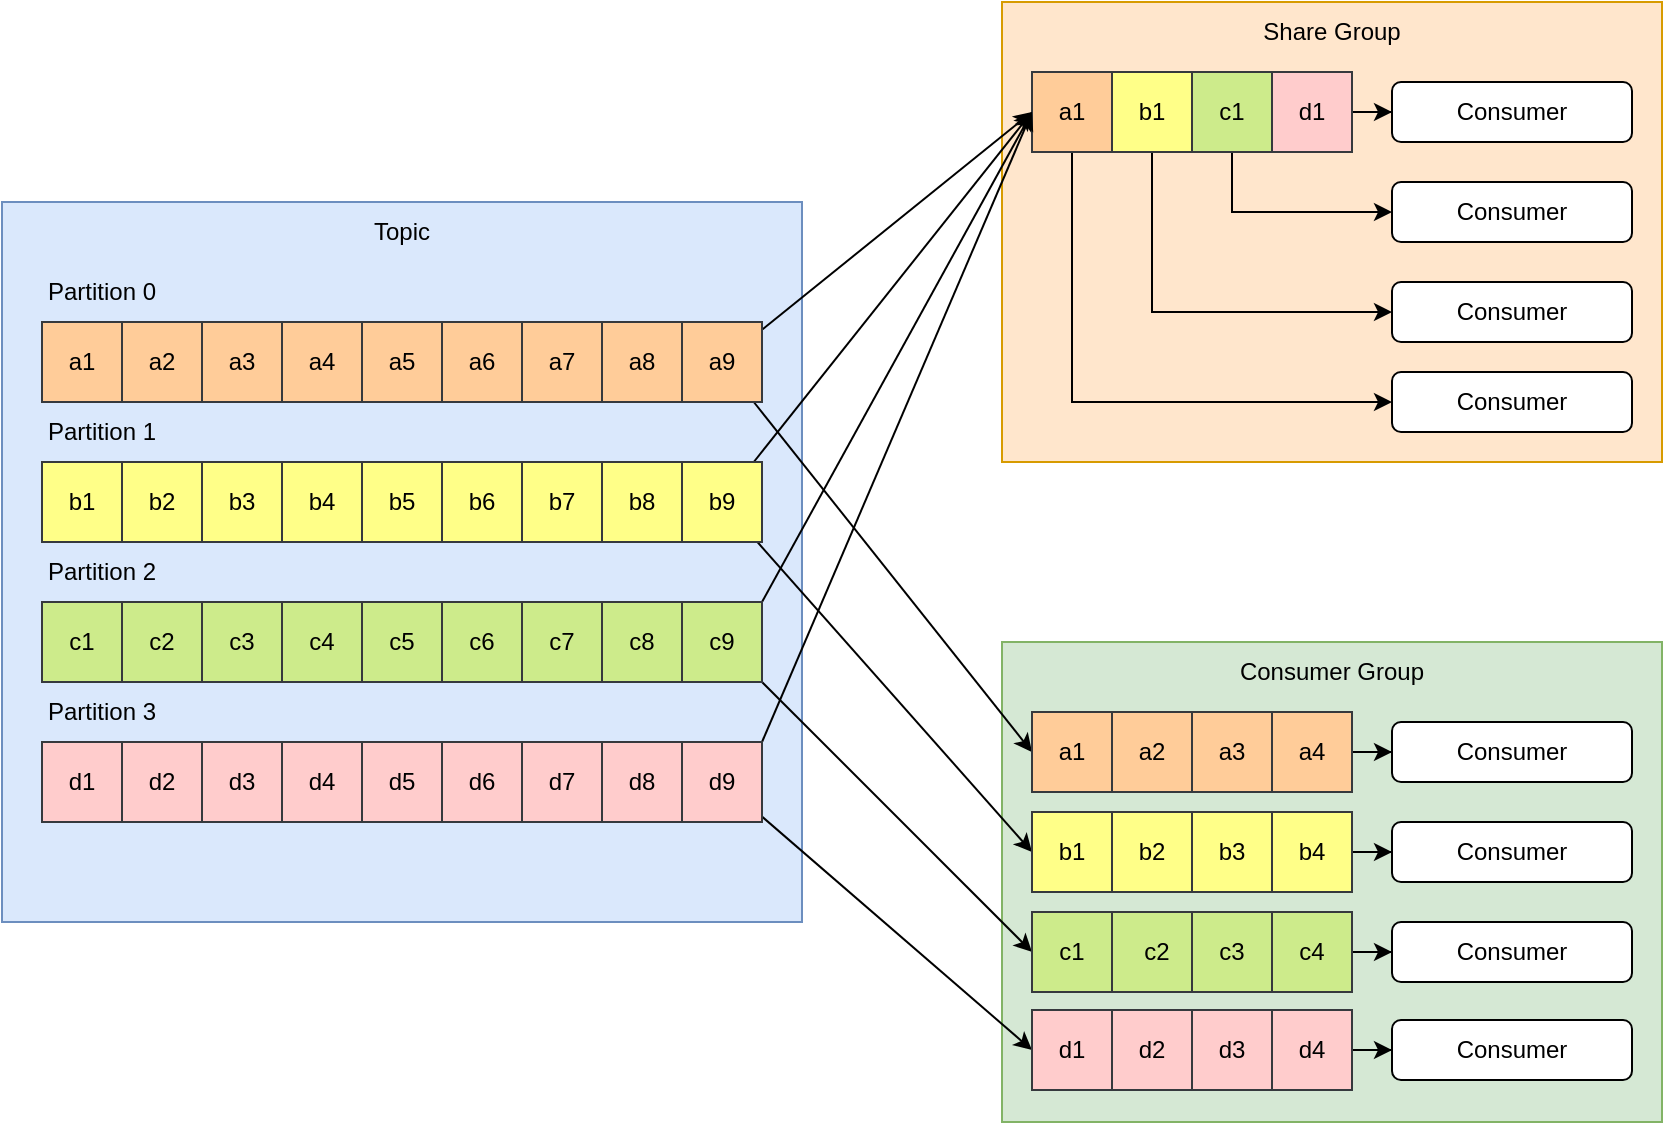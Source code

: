 <mxfile version="26.0.10">
  <diagram name="페이지-1" id="VSJfs2gLKaBCTvdECcsm">
    <mxGraphModel dx="749" dy="2241" grid="1" gridSize="10" guides="1" tooltips="1" connect="1" arrows="1" fold="1" page="1" pageScale="1" pageWidth="1169" pageHeight="827" math="0" shadow="0">
      <root>
        <mxCell id="0" />
        <mxCell id="1" parent="0" />
        <mxCell id="Ubx6y_saQAC8eA4pea3f-40" value="" style="rounded=0;whiteSpace=wrap;html=1;fillColor=#d5e8d4;strokeColor=#82b366;" vertex="1" parent="1">
          <mxGeometry x="540" y="260" width="330" height="240" as="geometry" />
        </mxCell>
        <mxCell id="Xm3YG5wuzKY42tiBY8h3-22" value="" style="rounded=0;whiteSpace=wrap;html=1;fillColor=#ffe6cc;strokeColor=#d79b00;" parent="1" vertex="1">
          <mxGeometry x="540" y="-60" width="330" height="230" as="geometry" />
        </mxCell>
        <mxCell id="Xm3YG5wuzKY42tiBY8h3-1" value="" style="rounded=0;whiteSpace=wrap;html=1;fillColor=#dae8fc;strokeColor=#6c8ebf;" parent="1" vertex="1">
          <mxGeometry x="40" y="40" width="400" height="360" as="geometry" />
        </mxCell>
        <mxCell id="Xm3YG5wuzKY42tiBY8h3-2" value="a1" style="rounded=0;whiteSpace=wrap;html=1;fillColor=#ffcc99;strokeColor=#36393d;" parent="1" vertex="1">
          <mxGeometry x="60" y="100" width="40" height="40" as="geometry" />
        </mxCell>
        <mxCell id="Xm3YG5wuzKY42tiBY8h3-3" value="a2" style="rounded=0;whiteSpace=wrap;html=1;fillColor=#ffcc99;strokeColor=#36393d;" parent="1" vertex="1">
          <mxGeometry x="100" y="100" width="40" height="40" as="geometry" />
        </mxCell>
        <mxCell id="Xm3YG5wuzKY42tiBY8h3-4" value="a3" style="rounded=0;whiteSpace=wrap;html=1;fillColor=#ffcc99;strokeColor=#36393d;" parent="1" vertex="1">
          <mxGeometry x="140" y="100" width="40" height="40" as="geometry" />
        </mxCell>
        <mxCell id="Xm3YG5wuzKY42tiBY8h3-5" value="a4" style="rounded=0;whiteSpace=wrap;html=1;fillColor=#ffcc99;strokeColor=#36393d;" parent="1" vertex="1">
          <mxGeometry x="180" y="100" width="40" height="40" as="geometry" />
        </mxCell>
        <mxCell id="Xm3YG5wuzKY42tiBY8h3-6" value="a5" style="rounded=0;whiteSpace=wrap;html=1;fillColor=#ffcc99;strokeColor=#36393d;" parent="1" vertex="1">
          <mxGeometry x="220" y="100" width="40" height="40" as="geometry" />
        </mxCell>
        <mxCell id="Xm3YG5wuzKY42tiBY8h3-7" value="a6" style="rounded=0;whiteSpace=wrap;html=1;fillColor=#ffcc99;strokeColor=#36393d;" parent="1" vertex="1">
          <mxGeometry x="260" y="100" width="40" height="40" as="geometry" />
        </mxCell>
        <mxCell id="Xm3YG5wuzKY42tiBY8h3-8" value="a7" style="rounded=0;whiteSpace=wrap;html=1;fillColor=#ffcc99;strokeColor=#36393d;" parent="1" vertex="1">
          <mxGeometry x="300" y="100" width="40" height="40" as="geometry" />
        </mxCell>
        <mxCell id="Xm3YG5wuzKY42tiBY8h3-9" value="a8" style="rounded=0;whiteSpace=wrap;html=1;fillColor=#ffcc99;strokeColor=#36393d;" parent="1" vertex="1">
          <mxGeometry x="340" y="100" width="40" height="40" as="geometry" />
        </mxCell>
        <mxCell id="Ubx6y_saQAC8eA4pea3f-81" style="rounded=0;orthogonalLoop=1;jettySize=auto;html=1;entryX=0;entryY=0.5;entryDx=0;entryDy=0;" edge="1" parent="1" source="Xm3YG5wuzKY42tiBY8h3-10" target="Xm3YG5wuzKY42tiBY8h3-11">
          <mxGeometry relative="1" as="geometry" />
        </mxCell>
        <mxCell id="Ubx6y_saQAC8eA4pea3f-85" style="rounded=0;orthogonalLoop=1;jettySize=auto;html=1;entryX=0;entryY=0.5;entryDx=0;entryDy=0;" edge="1" parent="1" source="Xm3YG5wuzKY42tiBY8h3-10" target="Ubx6y_saQAC8eA4pea3f-42">
          <mxGeometry relative="1" as="geometry" />
        </mxCell>
        <mxCell id="Xm3YG5wuzKY42tiBY8h3-10" value="a9" style="rounded=0;whiteSpace=wrap;html=1;fillColor=#ffcc99;strokeColor=#36393d;" parent="1" vertex="1">
          <mxGeometry x="380" y="100" width="40" height="40" as="geometry" />
        </mxCell>
        <mxCell id="Ubx6y_saQAC8eA4pea3f-39" style="edgeStyle=orthogonalEdgeStyle;rounded=0;orthogonalLoop=1;jettySize=auto;html=1;entryX=0;entryY=0.5;entryDx=0;entryDy=0;" edge="1" parent="1" source="Xm3YG5wuzKY42tiBY8h3-11" target="Ubx6y_saQAC8eA4pea3f-35">
          <mxGeometry relative="1" as="geometry">
            <Array as="points">
              <mxPoint x="575" y="140" />
            </Array>
          </mxGeometry>
        </mxCell>
        <mxCell id="Xm3YG5wuzKY42tiBY8h3-11" value="a1" style="rounded=0;whiteSpace=wrap;html=1;fillColor=#ffcc99;strokeColor=#36393d;" parent="1" vertex="1">
          <mxGeometry x="555" y="-25" width="40" height="40" as="geometry" />
        </mxCell>
        <mxCell id="Ubx6y_saQAC8eA4pea3f-38" style="edgeStyle=orthogonalEdgeStyle;rounded=0;orthogonalLoop=1;jettySize=auto;html=1;entryX=0;entryY=0.5;entryDx=0;entryDy=0;" edge="1" parent="1" source="Xm3YG5wuzKY42tiBY8h3-12" target="Ubx6y_saQAC8eA4pea3f-34">
          <mxGeometry relative="1" as="geometry">
            <Array as="points">
              <mxPoint x="615" y="95" />
            </Array>
          </mxGeometry>
        </mxCell>
        <mxCell id="Xm3YG5wuzKY42tiBY8h3-12" value="b1" style="rounded=0;whiteSpace=wrap;html=1;fillColor=#ffff88;strokeColor=#36393d;" parent="1" vertex="1">
          <mxGeometry x="595" y="-25" width="40" height="40" as="geometry" />
        </mxCell>
        <mxCell id="Ubx6y_saQAC8eA4pea3f-37" style="edgeStyle=orthogonalEdgeStyle;rounded=0;orthogonalLoop=1;jettySize=auto;html=1;entryX=0;entryY=0.5;entryDx=0;entryDy=0;" edge="1" parent="1" source="Xm3YG5wuzKY42tiBY8h3-13" target="Ubx6y_saQAC8eA4pea3f-33">
          <mxGeometry relative="1" as="geometry">
            <Array as="points">
              <mxPoint x="655" y="45" />
            </Array>
          </mxGeometry>
        </mxCell>
        <mxCell id="Xm3YG5wuzKY42tiBY8h3-13" value="c1" style="rounded=0;whiteSpace=wrap;html=1;fillColor=#cdeb8b;strokeColor=#36393d;" parent="1" vertex="1">
          <mxGeometry x="635" y="-25" width="40" height="40" as="geometry" />
        </mxCell>
        <mxCell id="Xm3YG5wuzKY42tiBY8h3-20" value="Topic" style="text;html=1;align=center;verticalAlign=middle;whiteSpace=wrap;rounded=0;" parent="1" vertex="1">
          <mxGeometry x="210" y="40" width="60" height="30" as="geometry" />
        </mxCell>
        <mxCell id="Xm3YG5wuzKY42tiBY8h3-23" value="Share Group" style="text;html=1;align=center;verticalAlign=middle;whiteSpace=wrap;rounded=0;" parent="1" vertex="1">
          <mxGeometry x="655" y="-60" width="100" height="30" as="geometry" />
        </mxCell>
        <mxCell id="Xm3YG5wuzKY42tiBY8h3-33" value="Partition 0" style="text;html=1;align=center;verticalAlign=middle;whiteSpace=wrap;rounded=0;" parent="1" vertex="1">
          <mxGeometry x="60" y="70" width="60" height="30" as="geometry" />
        </mxCell>
        <mxCell id="Ubx6y_saQAC8eA4pea3f-1" value="b1" style="rounded=0;whiteSpace=wrap;html=1;fillColor=#ffff88;strokeColor=#36393d;" vertex="1" parent="1">
          <mxGeometry x="60" y="170" width="40" height="40" as="geometry" />
        </mxCell>
        <mxCell id="Ubx6y_saQAC8eA4pea3f-2" value="b2" style="rounded=0;whiteSpace=wrap;html=1;fillColor=#ffff88;strokeColor=#36393d;" vertex="1" parent="1">
          <mxGeometry x="100" y="170" width="40" height="40" as="geometry" />
        </mxCell>
        <mxCell id="Ubx6y_saQAC8eA4pea3f-3" value="b3" style="rounded=0;whiteSpace=wrap;html=1;fillColor=#ffff88;strokeColor=#36393d;" vertex="1" parent="1">
          <mxGeometry x="140" y="170" width="40" height="40" as="geometry" />
        </mxCell>
        <mxCell id="Ubx6y_saQAC8eA4pea3f-4" value="b4" style="rounded=0;whiteSpace=wrap;html=1;fillColor=#ffff88;strokeColor=#36393d;" vertex="1" parent="1">
          <mxGeometry x="180" y="170" width="40" height="40" as="geometry" />
        </mxCell>
        <mxCell id="Ubx6y_saQAC8eA4pea3f-5" value="b5" style="rounded=0;whiteSpace=wrap;html=1;fillColor=#ffff88;strokeColor=#36393d;" vertex="1" parent="1">
          <mxGeometry x="220" y="170" width="40" height="40" as="geometry" />
        </mxCell>
        <mxCell id="Ubx6y_saQAC8eA4pea3f-6" value="b6" style="rounded=0;whiteSpace=wrap;html=1;fillColor=#ffff88;strokeColor=#36393d;" vertex="1" parent="1">
          <mxGeometry x="260" y="170" width="40" height="40" as="geometry" />
        </mxCell>
        <mxCell id="Ubx6y_saQAC8eA4pea3f-7" value="b7" style="rounded=0;whiteSpace=wrap;html=1;fillColor=#ffff88;strokeColor=#36393d;" vertex="1" parent="1">
          <mxGeometry x="300" y="170" width="40" height="40" as="geometry" />
        </mxCell>
        <mxCell id="Ubx6y_saQAC8eA4pea3f-8" value="b8" style="rounded=0;whiteSpace=wrap;html=1;fillColor=#ffff88;strokeColor=#36393d;" vertex="1" parent="1">
          <mxGeometry x="340" y="170" width="40" height="40" as="geometry" />
        </mxCell>
        <mxCell id="Ubx6y_saQAC8eA4pea3f-82" style="rounded=0;orthogonalLoop=1;jettySize=auto;html=1;entryX=0;entryY=0.5;entryDx=0;entryDy=0;" edge="1" parent="1" source="Ubx6y_saQAC8eA4pea3f-9" target="Xm3YG5wuzKY42tiBY8h3-11">
          <mxGeometry relative="1" as="geometry" />
        </mxCell>
        <mxCell id="Ubx6y_saQAC8eA4pea3f-86" style="rounded=0;orthogonalLoop=1;jettySize=auto;html=1;entryX=0;entryY=0.5;entryDx=0;entryDy=0;" edge="1" parent="1" source="Ubx6y_saQAC8eA4pea3f-9" target="Ubx6y_saQAC8eA4pea3f-54">
          <mxGeometry relative="1" as="geometry" />
        </mxCell>
        <mxCell id="Ubx6y_saQAC8eA4pea3f-9" value="b9" style="rounded=0;whiteSpace=wrap;html=1;fillColor=#ffff88;strokeColor=#36393d;" vertex="1" parent="1">
          <mxGeometry x="380" y="170" width="40" height="40" as="geometry" />
        </mxCell>
        <mxCell id="Ubx6y_saQAC8eA4pea3f-10" value="Partition 1" style="text;html=1;align=center;verticalAlign=middle;whiteSpace=wrap;rounded=0;" vertex="1" parent="1">
          <mxGeometry x="60" y="140" width="60" height="30" as="geometry" />
        </mxCell>
        <mxCell id="Ubx6y_saQAC8eA4pea3f-11" value="c1" style="rounded=0;whiteSpace=wrap;html=1;fillColor=#cdeb8b;strokeColor=#36393d;" vertex="1" parent="1">
          <mxGeometry x="60" y="240" width="40" height="40" as="geometry" />
        </mxCell>
        <mxCell id="Ubx6y_saQAC8eA4pea3f-12" value="c2" style="rounded=0;whiteSpace=wrap;html=1;fillColor=#cdeb8b;strokeColor=#36393d;" vertex="1" parent="1">
          <mxGeometry x="100" y="240" width="40" height="40" as="geometry" />
        </mxCell>
        <mxCell id="Ubx6y_saQAC8eA4pea3f-13" value="c3" style="rounded=0;whiteSpace=wrap;html=1;fillColor=#cdeb8b;strokeColor=#36393d;" vertex="1" parent="1">
          <mxGeometry x="140" y="240" width="40" height="40" as="geometry" />
        </mxCell>
        <mxCell id="Ubx6y_saQAC8eA4pea3f-14" value="c4" style="rounded=0;whiteSpace=wrap;html=1;fillColor=#cdeb8b;strokeColor=#36393d;" vertex="1" parent="1">
          <mxGeometry x="180" y="240" width="40" height="40" as="geometry" />
        </mxCell>
        <mxCell id="Ubx6y_saQAC8eA4pea3f-15" value="c5" style="rounded=0;whiteSpace=wrap;html=1;fillColor=#cdeb8b;strokeColor=#36393d;" vertex="1" parent="1">
          <mxGeometry x="220" y="240" width="40" height="40" as="geometry" />
        </mxCell>
        <mxCell id="Ubx6y_saQAC8eA4pea3f-16" value="c6" style="rounded=0;whiteSpace=wrap;html=1;fillColor=#cdeb8b;strokeColor=#36393d;" vertex="1" parent="1">
          <mxGeometry x="260" y="240" width="40" height="40" as="geometry" />
        </mxCell>
        <mxCell id="Ubx6y_saQAC8eA4pea3f-17" value="c7" style="rounded=0;whiteSpace=wrap;html=1;fillColor=#cdeb8b;strokeColor=#36393d;" vertex="1" parent="1">
          <mxGeometry x="300" y="240" width="40" height="40" as="geometry" />
        </mxCell>
        <mxCell id="Ubx6y_saQAC8eA4pea3f-18" value="c8" style="rounded=0;whiteSpace=wrap;html=1;fillColor=#cdeb8b;strokeColor=#36393d;" vertex="1" parent="1">
          <mxGeometry x="340" y="240" width="40" height="40" as="geometry" />
        </mxCell>
        <mxCell id="Ubx6y_saQAC8eA4pea3f-83" style="rounded=0;orthogonalLoop=1;jettySize=auto;html=1;entryX=0;entryY=0.5;entryDx=0;entryDy=0;exitX=1;exitY=0;exitDx=0;exitDy=0;" edge="1" parent="1" source="Ubx6y_saQAC8eA4pea3f-19" target="Xm3YG5wuzKY42tiBY8h3-11">
          <mxGeometry relative="1" as="geometry" />
        </mxCell>
        <mxCell id="Ubx6y_saQAC8eA4pea3f-87" style="rounded=0;orthogonalLoop=1;jettySize=auto;html=1;entryX=0;entryY=0.5;entryDx=0;entryDy=0;" edge="1" parent="1" source="Ubx6y_saQAC8eA4pea3f-19" target="Ubx6y_saQAC8eA4pea3f-70">
          <mxGeometry relative="1" as="geometry" />
        </mxCell>
        <mxCell id="Ubx6y_saQAC8eA4pea3f-19" value="c9" style="rounded=0;whiteSpace=wrap;html=1;fillColor=#cdeb8b;strokeColor=#36393d;" vertex="1" parent="1">
          <mxGeometry x="380" y="240" width="40" height="40" as="geometry" />
        </mxCell>
        <mxCell id="Ubx6y_saQAC8eA4pea3f-20" value="Partition 2" style="text;html=1;align=center;verticalAlign=middle;whiteSpace=wrap;rounded=0;" vertex="1" parent="1">
          <mxGeometry x="60" y="210" width="60" height="30" as="geometry" />
        </mxCell>
        <mxCell id="Ubx6y_saQAC8eA4pea3f-21" value="d1" style="rounded=0;whiteSpace=wrap;html=1;fillColor=#ffcccc;strokeColor=#36393d;" vertex="1" parent="1">
          <mxGeometry x="60" y="310" width="40" height="40" as="geometry" />
        </mxCell>
        <mxCell id="Ubx6y_saQAC8eA4pea3f-22" value="d2" style="rounded=0;whiteSpace=wrap;html=1;fillColor=#ffcccc;strokeColor=#36393d;" vertex="1" parent="1">
          <mxGeometry x="100" y="310" width="40" height="40" as="geometry" />
        </mxCell>
        <mxCell id="Ubx6y_saQAC8eA4pea3f-23" value="d3" style="rounded=0;whiteSpace=wrap;html=1;fillColor=#ffcccc;strokeColor=#36393d;" vertex="1" parent="1">
          <mxGeometry x="140" y="310" width="40" height="40" as="geometry" />
        </mxCell>
        <mxCell id="Ubx6y_saQAC8eA4pea3f-24" value="d4" style="rounded=0;whiteSpace=wrap;html=1;fillColor=#ffcccc;strokeColor=#36393d;" vertex="1" parent="1">
          <mxGeometry x="180" y="310" width="40" height="40" as="geometry" />
        </mxCell>
        <mxCell id="Ubx6y_saQAC8eA4pea3f-25" value="d5" style="rounded=0;whiteSpace=wrap;html=1;fillColor=#ffcccc;strokeColor=#36393d;" vertex="1" parent="1">
          <mxGeometry x="220" y="310" width="40" height="40" as="geometry" />
        </mxCell>
        <mxCell id="Ubx6y_saQAC8eA4pea3f-26" value="d6" style="rounded=0;whiteSpace=wrap;html=1;fillColor=#ffcccc;strokeColor=#36393d;" vertex="1" parent="1">
          <mxGeometry x="260" y="310" width="40" height="40" as="geometry" />
        </mxCell>
        <mxCell id="Ubx6y_saQAC8eA4pea3f-27" value="d7" style="rounded=0;whiteSpace=wrap;html=1;fillColor=#ffcccc;strokeColor=#36393d;" vertex="1" parent="1">
          <mxGeometry x="300" y="310" width="40" height="40" as="geometry" />
        </mxCell>
        <mxCell id="Ubx6y_saQAC8eA4pea3f-28" value="d8" style="rounded=0;whiteSpace=wrap;html=1;fillColor=#ffcccc;strokeColor=#36393d;" vertex="1" parent="1">
          <mxGeometry x="340" y="310" width="40" height="40" as="geometry" />
        </mxCell>
        <mxCell id="Ubx6y_saQAC8eA4pea3f-84" style="rounded=0;orthogonalLoop=1;jettySize=auto;html=1;entryX=0;entryY=0.5;entryDx=0;entryDy=0;exitX=1;exitY=0;exitDx=0;exitDy=0;" edge="1" parent="1" source="Ubx6y_saQAC8eA4pea3f-29" target="Xm3YG5wuzKY42tiBY8h3-11">
          <mxGeometry relative="1" as="geometry" />
        </mxCell>
        <mxCell id="Ubx6y_saQAC8eA4pea3f-88" style="rounded=0;orthogonalLoop=1;jettySize=auto;html=1;entryX=0;entryY=0.5;entryDx=0;entryDy=0;" edge="1" parent="1" source="Ubx6y_saQAC8eA4pea3f-29" target="Ubx6y_saQAC8eA4pea3f-74">
          <mxGeometry relative="1" as="geometry" />
        </mxCell>
        <mxCell id="Ubx6y_saQAC8eA4pea3f-29" value="d9" style="rounded=0;whiteSpace=wrap;html=1;fillColor=#ffcccc;strokeColor=#36393d;" vertex="1" parent="1">
          <mxGeometry x="380" y="310" width="40" height="40" as="geometry" />
        </mxCell>
        <mxCell id="Ubx6y_saQAC8eA4pea3f-30" value="Partition 3" style="text;html=1;align=center;verticalAlign=middle;whiteSpace=wrap;rounded=0;" vertex="1" parent="1">
          <mxGeometry x="60" y="280" width="60" height="30" as="geometry" />
        </mxCell>
        <mxCell id="Ubx6y_saQAC8eA4pea3f-36" style="edgeStyle=orthogonalEdgeStyle;rounded=0;orthogonalLoop=1;jettySize=auto;html=1;" edge="1" parent="1" source="Ubx6y_saQAC8eA4pea3f-31" target="Ubx6y_saQAC8eA4pea3f-32">
          <mxGeometry relative="1" as="geometry" />
        </mxCell>
        <mxCell id="Ubx6y_saQAC8eA4pea3f-31" value="d1" style="rounded=0;whiteSpace=wrap;html=1;fillColor=#ffcccc;strokeColor=#36393d;" vertex="1" parent="1">
          <mxGeometry x="675" y="-25" width="40" height="40" as="geometry" />
        </mxCell>
        <mxCell id="Ubx6y_saQAC8eA4pea3f-32" value="Consumer" style="rounded=1;whiteSpace=wrap;html=1;" vertex="1" parent="1">
          <mxGeometry x="735" y="-20" width="120" height="30" as="geometry" />
        </mxCell>
        <mxCell id="Ubx6y_saQAC8eA4pea3f-33" value="Consumer" style="rounded=1;whiteSpace=wrap;html=1;" vertex="1" parent="1">
          <mxGeometry x="735" y="30" width="120" height="30" as="geometry" />
        </mxCell>
        <mxCell id="Ubx6y_saQAC8eA4pea3f-34" value="Consumer" style="rounded=1;whiteSpace=wrap;html=1;" vertex="1" parent="1">
          <mxGeometry x="735" y="80" width="120" height="30" as="geometry" />
        </mxCell>
        <mxCell id="Ubx6y_saQAC8eA4pea3f-35" value="Consumer" style="rounded=1;whiteSpace=wrap;html=1;" vertex="1" parent="1">
          <mxGeometry x="735" y="125" width="120" height="30" as="geometry" />
        </mxCell>
        <mxCell id="Ubx6y_saQAC8eA4pea3f-42" value="a1" style="rounded=0;whiteSpace=wrap;html=1;fillColor=#ffcc99;strokeColor=#36393d;" vertex="1" parent="1">
          <mxGeometry x="555" y="295" width="40" height="40" as="geometry" />
        </mxCell>
        <mxCell id="Ubx6y_saQAC8eA4pea3f-44" value="a2" style="rounded=0;whiteSpace=wrap;html=1;fillColor=#ffcc99;strokeColor=#36393d;" vertex="1" parent="1">
          <mxGeometry x="595" y="295" width="40" height="40" as="geometry" />
        </mxCell>
        <mxCell id="Ubx6y_saQAC8eA4pea3f-46" value="a3" style="rounded=0;whiteSpace=wrap;html=1;fillColor=#ffcc99;strokeColor=#36393d;" vertex="1" parent="1">
          <mxGeometry x="635" y="295" width="40" height="40" as="geometry" />
        </mxCell>
        <mxCell id="Ubx6y_saQAC8eA4pea3f-47" value="Consumer Group" style="text;html=1;align=center;verticalAlign=middle;whiteSpace=wrap;rounded=0;" vertex="1" parent="1">
          <mxGeometry x="655" y="260" width="100" height="30" as="geometry" />
        </mxCell>
        <mxCell id="Ubx6y_saQAC8eA4pea3f-48" style="edgeStyle=orthogonalEdgeStyle;rounded=0;orthogonalLoop=1;jettySize=auto;html=1;" edge="1" parent="1" source="Ubx6y_saQAC8eA4pea3f-49" target="Ubx6y_saQAC8eA4pea3f-50">
          <mxGeometry relative="1" as="geometry" />
        </mxCell>
        <mxCell id="Ubx6y_saQAC8eA4pea3f-49" value="a4" style="rounded=0;whiteSpace=wrap;html=1;fillColor=#ffcc99;strokeColor=#36393d;" vertex="1" parent="1">
          <mxGeometry x="675" y="295" width="40" height="40" as="geometry" />
        </mxCell>
        <mxCell id="Ubx6y_saQAC8eA4pea3f-50" value="Consumer" style="rounded=1;whiteSpace=wrap;html=1;" vertex="1" parent="1">
          <mxGeometry x="735" y="300" width="120" height="30" as="geometry" />
        </mxCell>
        <mxCell id="Ubx6y_saQAC8eA4pea3f-51" value="Consumer" style="rounded=1;whiteSpace=wrap;html=1;" vertex="1" parent="1">
          <mxGeometry x="735" y="350" width="120" height="30" as="geometry" />
        </mxCell>
        <mxCell id="Ubx6y_saQAC8eA4pea3f-52" value="Consumer" style="rounded=1;whiteSpace=wrap;html=1;" vertex="1" parent="1">
          <mxGeometry x="735" y="400" width="120" height="30" as="geometry" />
        </mxCell>
        <mxCell id="Ubx6y_saQAC8eA4pea3f-53" value="Consumer" style="rounded=1;whiteSpace=wrap;html=1;" vertex="1" parent="1">
          <mxGeometry x="735" y="449" width="120" height="30" as="geometry" />
        </mxCell>
        <mxCell id="Ubx6y_saQAC8eA4pea3f-54" value="b1" style="rounded=0;whiteSpace=wrap;html=1;fillColor=#ffff88;strokeColor=#36393d;" vertex="1" parent="1">
          <mxGeometry x="555" y="345" width="40" height="40" as="geometry" />
        </mxCell>
        <mxCell id="Ubx6y_saQAC8eA4pea3f-55" value="b2" style="rounded=0;whiteSpace=wrap;html=1;fillColor=#ffff88;strokeColor=#36393d;" vertex="1" parent="1">
          <mxGeometry x="595" y="345" width="40" height="40" as="geometry" />
        </mxCell>
        <mxCell id="Ubx6y_saQAC8eA4pea3f-56" value="b3" style="rounded=0;whiteSpace=wrap;html=1;fillColor=#ffff88;strokeColor=#36393d;" vertex="1" parent="1">
          <mxGeometry x="635" y="345" width="40" height="40" as="geometry" />
        </mxCell>
        <mxCell id="Ubx6y_saQAC8eA4pea3f-78" style="edgeStyle=orthogonalEdgeStyle;rounded=0;orthogonalLoop=1;jettySize=auto;html=1;entryX=0;entryY=0.5;entryDx=0;entryDy=0;" edge="1" parent="1" source="Ubx6y_saQAC8eA4pea3f-57" target="Ubx6y_saQAC8eA4pea3f-51">
          <mxGeometry relative="1" as="geometry" />
        </mxCell>
        <mxCell id="Ubx6y_saQAC8eA4pea3f-57" value="b4" style="rounded=0;whiteSpace=wrap;html=1;fillColor=#ffff88;strokeColor=#36393d;" vertex="1" parent="1">
          <mxGeometry x="675" y="345" width="40" height="40" as="geometry" />
        </mxCell>
        <mxCell id="Ubx6y_saQAC8eA4pea3f-70" value="c1" style="rounded=0;whiteSpace=wrap;html=1;fillColor=#cdeb8b;strokeColor=#36393d;" vertex="1" parent="1">
          <mxGeometry x="555" y="395" width="40" height="40" as="geometry" />
        </mxCell>
        <mxCell id="Ubx6y_saQAC8eA4pea3f-71" value="c2" style="rounded=0;whiteSpace=wrap;html=1;fillColor=#cdeb8b;strokeColor=#36393d;" vertex="1" parent="1">
          <mxGeometry x="595" y="395" width="45" height="40" as="geometry" />
        </mxCell>
        <mxCell id="Ubx6y_saQAC8eA4pea3f-72" value="c3" style="rounded=0;whiteSpace=wrap;html=1;fillColor=#cdeb8b;strokeColor=#36393d;" vertex="1" parent="1">
          <mxGeometry x="635" y="395" width="40" height="40" as="geometry" />
        </mxCell>
        <mxCell id="Ubx6y_saQAC8eA4pea3f-79" style="edgeStyle=orthogonalEdgeStyle;rounded=0;orthogonalLoop=1;jettySize=auto;html=1;" edge="1" parent="1" source="Ubx6y_saQAC8eA4pea3f-73" target="Ubx6y_saQAC8eA4pea3f-52">
          <mxGeometry relative="1" as="geometry" />
        </mxCell>
        <mxCell id="Ubx6y_saQAC8eA4pea3f-73" value="c4" style="rounded=0;whiteSpace=wrap;html=1;fillColor=#cdeb8b;strokeColor=#36393d;" vertex="1" parent="1">
          <mxGeometry x="675" y="395" width="40" height="40" as="geometry" />
        </mxCell>
        <mxCell id="Ubx6y_saQAC8eA4pea3f-74" value="d1" style="rounded=0;whiteSpace=wrap;html=1;fillColor=#ffcccc;strokeColor=#36393d;" vertex="1" parent="1">
          <mxGeometry x="555" y="444" width="40" height="40" as="geometry" />
        </mxCell>
        <mxCell id="Ubx6y_saQAC8eA4pea3f-75" value="d2" style="rounded=0;whiteSpace=wrap;html=1;fillColor=#ffcccc;strokeColor=#36393d;" vertex="1" parent="1">
          <mxGeometry x="595" y="444" width="40" height="40" as="geometry" />
        </mxCell>
        <mxCell id="Ubx6y_saQAC8eA4pea3f-76" value="d3" style="rounded=0;whiteSpace=wrap;html=1;fillColor=#ffcccc;strokeColor=#36393d;" vertex="1" parent="1">
          <mxGeometry x="635" y="444" width="40" height="40" as="geometry" />
        </mxCell>
        <mxCell id="Ubx6y_saQAC8eA4pea3f-80" style="edgeStyle=orthogonalEdgeStyle;rounded=0;orthogonalLoop=1;jettySize=auto;html=1;" edge="1" parent="1" source="Ubx6y_saQAC8eA4pea3f-77" target="Ubx6y_saQAC8eA4pea3f-53">
          <mxGeometry relative="1" as="geometry" />
        </mxCell>
        <mxCell id="Ubx6y_saQAC8eA4pea3f-77" value="d4" style="rounded=0;whiteSpace=wrap;html=1;fillColor=#ffcccc;strokeColor=#36393d;" vertex="1" parent="1">
          <mxGeometry x="675" y="444" width="40" height="40" as="geometry" />
        </mxCell>
      </root>
    </mxGraphModel>
  </diagram>
</mxfile>

